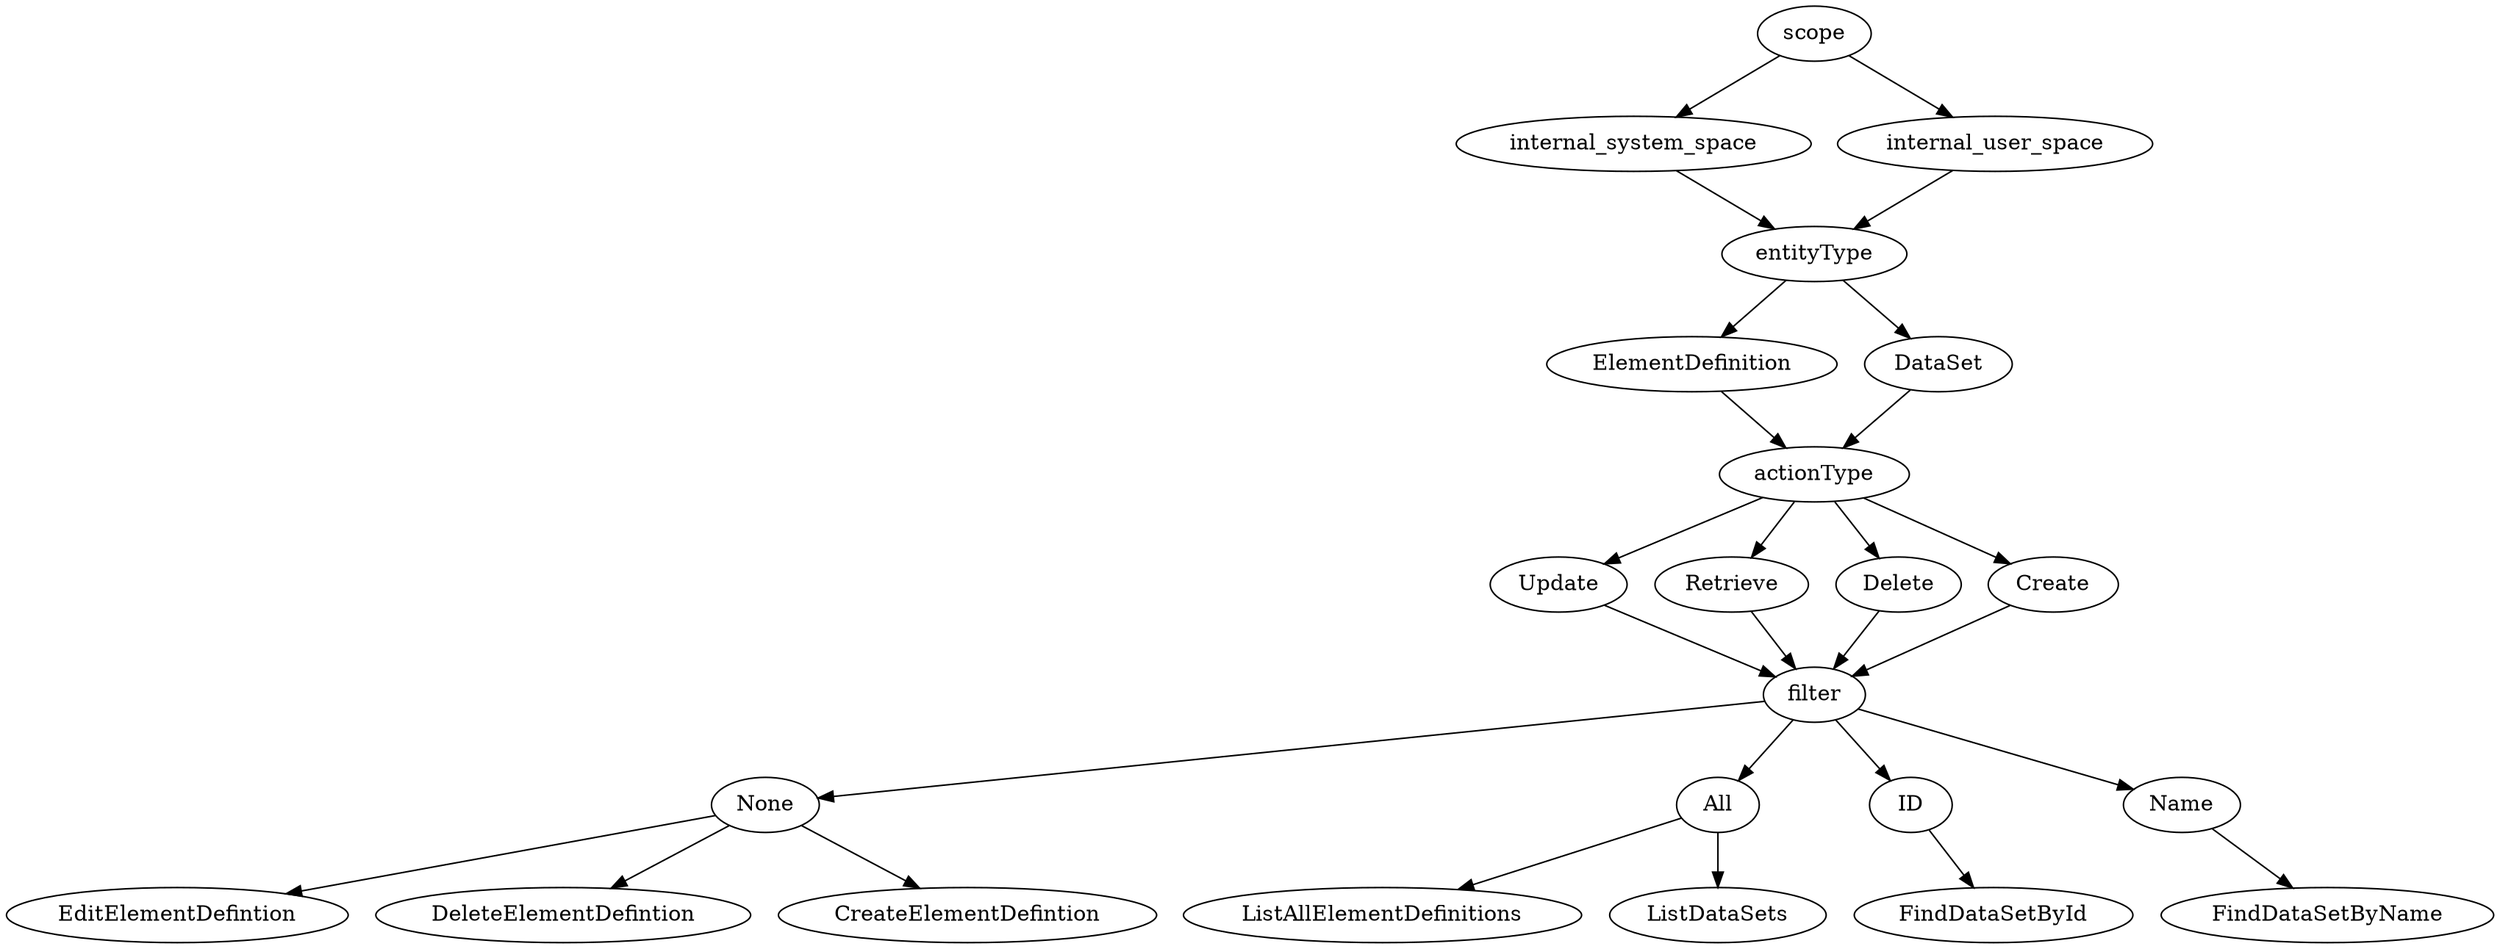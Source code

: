 digraph EngineDecisionTree{
	ElementDefinition->{actionType}
	filter->{None All None None All ID Name}
	internal_system_space->{entityType}
	Update->{filter}
	Retrieve->{filter filter}
	All->{ListAllElementDefinitions ListDataSets}
	internal_user_space->{entityType}
	ID->{FindDataSetById}
	actionType->{Update Retrieve Delete Create Retrieve}
	scope->{internal_system_space internal_user_space}
	None->{EditElementDefintion DeleteElementDefintion CreateElementDefintion}
	entityType->{ElementDefinition DataSet}
	Name->{FindDataSetByName}
	Delete->{filter}
	Create->{filter}
	DataSet->{actionType}
}
